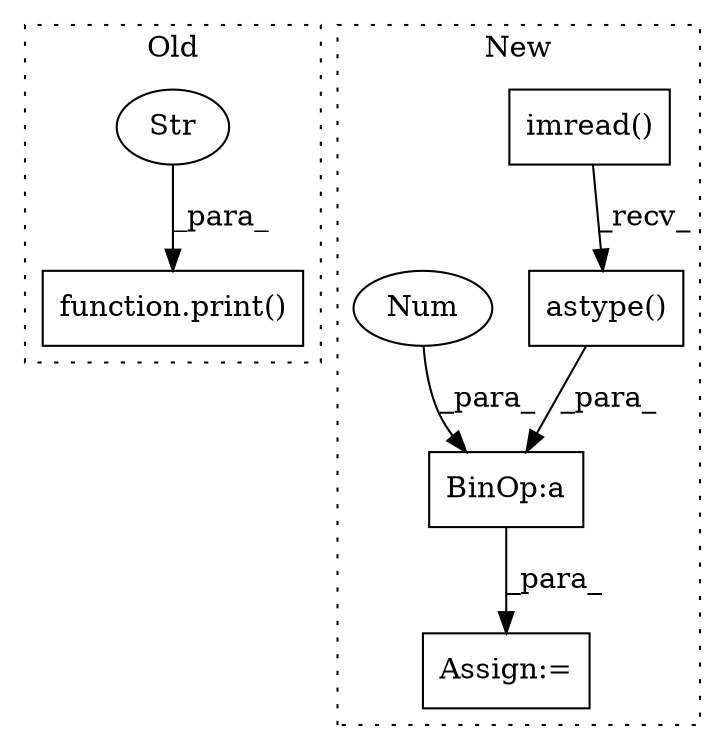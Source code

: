digraph G {
subgraph cluster0 {
1 [label="function.print()" a="75" s="1153,1230" l="6,1" shape="box"];
4 [label="Str" a="66" s="1159" l="71" shape="ellipse"];
label = "Old";
style="dotted";
}
subgraph cluster1 {
2 [label="imread()" a="75" s="2296,2342" l="11,1" shape="box"];
3 [label="BinOp:a" a="82" s="2362" l="3" shape="box"];
5 [label="astype()" a="75" s="2296,2361" l="55,1" shape="box"];
6 [label="Num" a="76" s="2365" l="5" shape="ellipse"];
7 [label="Assign:=" a="68" s="2632" l="3" shape="box"];
label = "New";
style="dotted";
}
2 -> 5 [label="_recv_"];
3 -> 7 [label="_para_"];
4 -> 1 [label="_para_"];
5 -> 3 [label="_para_"];
6 -> 3 [label="_para_"];
}